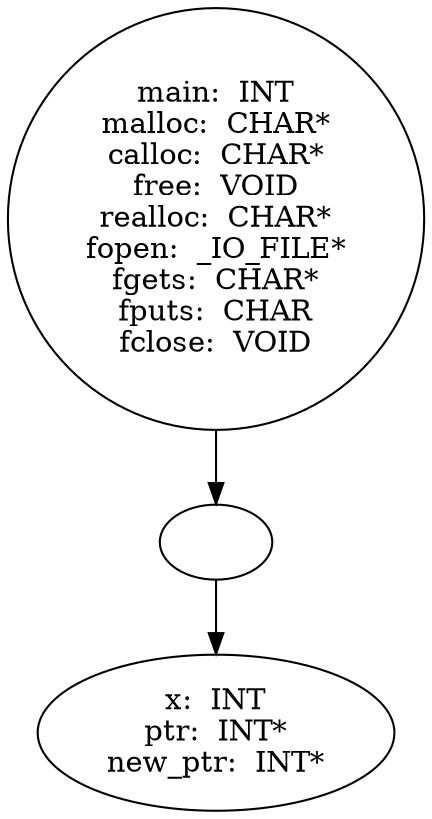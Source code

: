 digraph AST {
  "135951640227040" [label="main:  INT
malloc:  CHAR*
calloc:  CHAR*
free:  VOID
realloc:  CHAR*
fopen:  _IO_FILE*
fgets:  CHAR*
fputs:  CHAR
fclose:  VOID"];
  "135951640227040" -> "135951640227568";
  "135951640227568" [label=""];
  "135951640227568" -> "135951640225120";
  "135951640225120" [label="x:  INT
ptr:  INT*
new_ptr:  INT*"];
}
